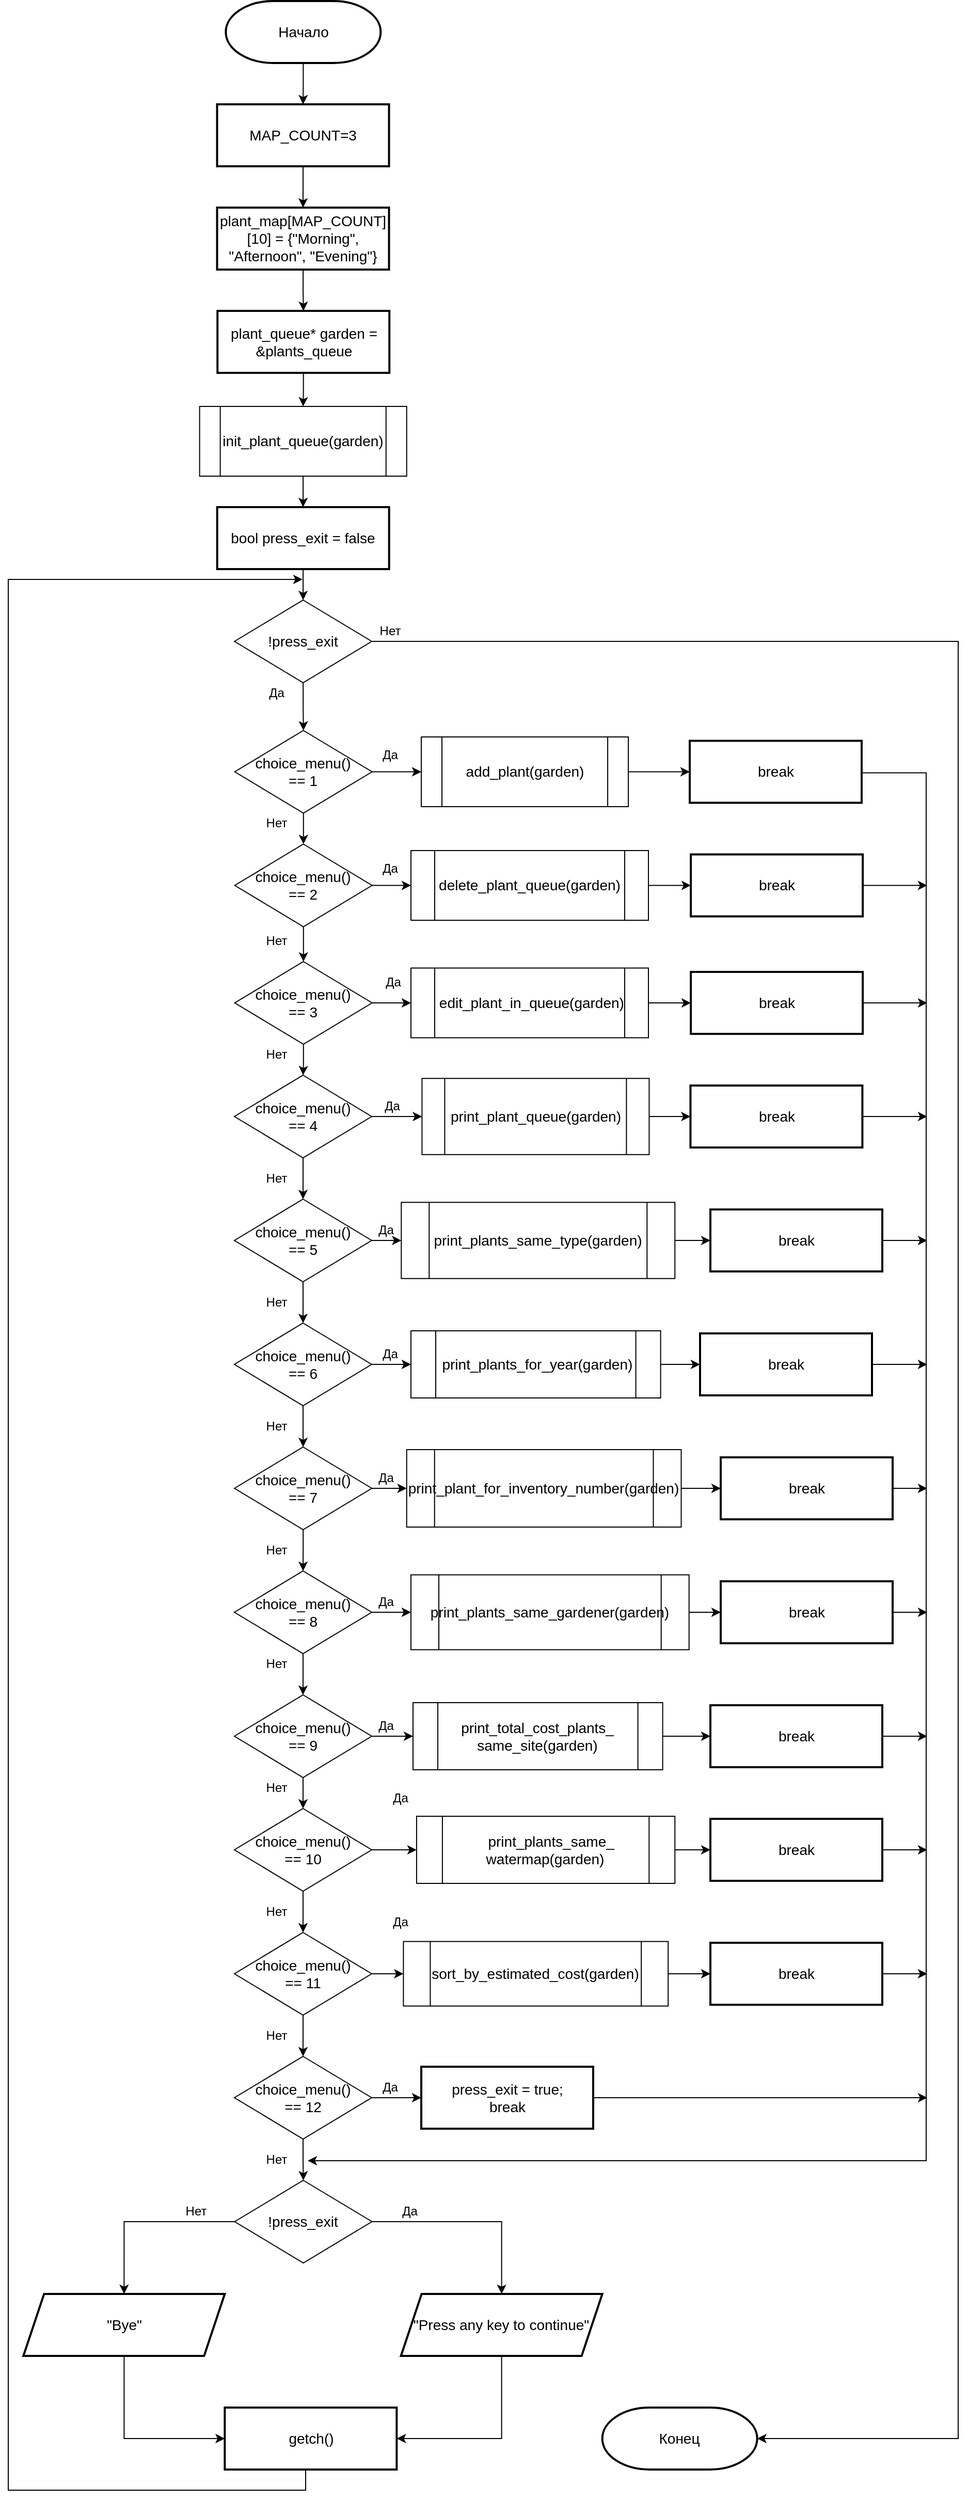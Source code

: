 <mxfile version="15.1.3" type="device" pages="3"><diagram id="C5RBs43oDa-KdzZeNtuy" name="Page-1"><mxGraphModel dx="1913" dy="806" grid="1" gridSize="10" guides="1" tooltips="1" connect="1" arrows="1" fold="1" page="1" pageScale="1" pageWidth="827" pageHeight="1169" math="0" shadow="0"><root><mxCell id="WIyWlLk6GJQsqaUBKTNV-0"/><mxCell id="WIyWlLk6GJQsqaUBKTNV-1" parent="WIyWlLk6GJQsqaUBKTNV-0"/><mxCell id="6AusA1yR7BNxIbZfcf3k-3" value="" style="edgeStyle=orthogonalEdgeStyle;rounded=0;orthogonalLoop=1;jettySize=auto;html=1;" edge="1" parent="WIyWlLk6GJQsqaUBKTNV-1" source="hfvhWSDFtPX4NsBE54---0" target="6AusA1yR7BNxIbZfcf3k-1"><mxGeometry relative="1" as="geometry"/></mxCell><mxCell id="hfvhWSDFtPX4NsBE54---0" value="&lt;font style=&quot;font-size: 14px&quot;&gt;Начало&lt;/font&gt;" style="strokeWidth=2;html=1;shape=mxgraph.flowchart.terminator;whiteSpace=wrap;" parent="WIyWlLk6GJQsqaUBKTNV-1" vertex="1"><mxGeometry x="-549.32" y="30" width="150" height="60" as="geometry"/></mxCell><mxCell id="ZSz_kl4xizwN825CARp2-1" value="" style="edgeStyle=orthogonalEdgeStyle;rounded=0;orthogonalLoop=1;jettySize=auto;html=1;" parent="WIyWlLk6GJQsqaUBKTNV-1" source="hXDG-T_pH44iDQWwBzUL-0" target="J5FiL4X_LNF0ZRqiRa-8-6" edge="1"><mxGeometry relative="1" as="geometry"/></mxCell><mxCell id="hXDG-T_pH44iDQWwBzUL-0" value="&lt;div&gt;&lt;span style=&quot;font-size: 14px&quot;&gt;plant_queue* garden = &amp;amp;plants_queue&lt;/span&gt;&lt;br&gt;&lt;/div&gt;" style="whiteSpace=wrap;html=1;strokeWidth=2;align=center;" parent="WIyWlLk6GJQsqaUBKTNV-1" vertex="1"><mxGeometry x="-557.38" y="330" width="166.5" height="60" as="geometry"/></mxCell><mxCell id="ZSz_kl4xizwN825CARp2-2" value="" style="edgeStyle=orthogonalEdgeStyle;rounded=0;orthogonalLoop=1;jettySize=auto;html=1;" parent="WIyWlLk6GJQsqaUBKTNV-1" source="J5FiL4X_LNF0ZRqiRa-8-6" target="xEhvgjLt8eLlt4KFyQcx-1" edge="1"><mxGeometry relative="1" as="geometry"/></mxCell><mxCell id="J5FiL4X_LNF0ZRqiRa-8-6" value="&lt;font style=&quot;font-size: 14px&quot;&gt;init_plant_queue(garden)&lt;/font&gt;" style="shape=process;whiteSpace=wrap;html=1;backgroundOutline=1;fillColor=#FFFFFF;" parent="WIyWlLk6GJQsqaUBKTNV-1" vertex="1"><mxGeometry x="-574.68" y="422.5" width="200.54" height="67.5" as="geometry"/></mxCell><mxCell id="J5FiL4X_LNF0ZRqiRa-8-22" value="&lt;font style=&quot;font-size: 14px&quot;&gt;Конец&lt;/font&gt;" style="strokeWidth=2;html=1;shape=mxgraph.flowchart.terminator;whiteSpace=wrap;" parent="WIyWlLk6GJQsqaUBKTNV-1" vertex="1"><mxGeometry x="-184.67" y="2360" width="150" height="60" as="geometry"/></mxCell><mxCell id="ZSz_kl4xizwN825CARp2-3" value="" style="edgeStyle=orthogonalEdgeStyle;rounded=0;orthogonalLoop=1;jettySize=auto;html=1;" parent="WIyWlLk6GJQsqaUBKTNV-1" source="xEhvgjLt8eLlt4KFyQcx-1" target="xEhvgjLt8eLlt4KFyQcx-2" edge="1"><mxGeometry relative="1" as="geometry"/></mxCell><mxCell id="xEhvgjLt8eLlt4KFyQcx-1" value="&lt;div&gt;&lt;span style=&quot;font-size: 14px&quot;&gt;bool press_exit = false&lt;/span&gt;&lt;br&gt;&lt;/div&gt;" style="whiteSpace=wrap;html=1;strokeWidth=2;align=center;" parent="WIyWlLk6GJQsqaUBKTNV-1" vertex="1"><mxGeometry x="-557.66" y="520" width="166.5" height="60" as="geometry"/></mxCell><mxCell id="ZSz_kl4xizwN825CARp2-4" value="" style="edgeStyle=orthogonalEdgeStyle;rounded=0;orthogonalLoop=1;jettySize=auto;html=1;" parent="WIyWlLk6GJQsqaUBKTNV-1" source="xEhvgjLt8eLlt4KFyQcx-2" target="xEhvgjLt8eLlt4KFyQcx-3" edge="1"><mxGeometry relative="1" as="geometry"/></mxCell><mxCell id="EFVfZ7fflQJ_pSn0X_3A-27" style="edgeStyle=orthogonalEdgeStyle;rounded=0;orthogonalLoop=1;jettySize=auto;html=1;entryX=1;entryY=0.5;entryDx=0;entryDy=0;entryPerimeter=0;" parent="WIyWlLk6GJQsqaUBKTNV-1" source="xEhvgjLt8eLlt4KFyQcx-2" target="J5FiL4X_LNF0ZRqiRa-8-22" edge="1"><mxGeometry relative="1" as="geometry"><Array as="points"><mxPoint x="160" y="650"/><mxPoint x="160" y="2390"/></Array></mxGeometry></mxCell><mxCell id="xEhvgjLt8eLlt4KFyQcx-2" value="&lt;font style=&quot;font-size: 14px&quot;&gt;!press_exit&lt;/font&gt;" style="rhombus;whiteSpace=wrap;html=1;fillColor=#FFFFFF;" parent="WIyWlLk6GJQsqaUBKTNV-1" vertex="1"><mxGeometry x="-540.92" y="610" width="133.01" height="80" as="geometry"/></mxCell><mxCell id="xEhvgjLt8eLlt4KFyQcx-6" value="" style="edgeStyle=orthogonalEdgeStyle;rounded=0;orthogonalLoop=1;jettySize=auto;html=1;" parent="WIyWlLk6GJQsqaUBKTNV-1" source="xEhvgjLt8eLlt4KFyQcx-3" target="xEhvgjLt8eLlt4KFyQcx-5" edge="1"><mxGeometry relative="1" as="geometry"/></mxCell><mxCell id="ZSz_kl4xizwN825CARp2-5" value="" style="edgeStyle=orthogonalEdgeStyle;rounded=0;orthogonalLoop=1;jettySize=auto;html=1;" parent="WIyWlLk6GJQsqaUBKTNV-1" source="xEhvgjLt8eLlt4KFyQcx-3" target="xEhvgjLt8eLlt4KFyQcx-8" edge="1"><mxGeometry relative="1" as="geometry"/></mxCell><mxCell id="xEhvgjLt8eLlt4KFyQcx-3" value="&lt;font style=&quot;font-size: 14px&quot;&gt;choice_menu() &lt;br&gt;== 1&lt;br&gt;&lt;/font&gt;" style="rhombus;whiteSpace=wrap;html=1;fillColor=#FFFFFF;" parent="WIyWlLk6GJQsqaUBKTNV-1" vertex="1"><mxGeometry x="-540.64" y="736.25" width="133.01" height="80" as="geometry"/></mxCell><mxCell id="EFVfZ7fflQJ_pSn0X_3A-28" style="edgeStyle=orthogonalEdgeStyle;rounded=0;orthogonalLoop=1;jettySize=auto;html=1;" parent="WIyWlLk6GJQsqaUBKTNV-1" edge="1"><mxGeometry relative="1" as="geometry"><mxPoint x="-470" y="2121" as="targetPoint"/><Array as="points"><mxPoint x="129" y="777"/><mxPoint x="129" y="2121"/></Array><mxPoint x="65.5" y="777.3" as="sourcePoint"/></mxGeometry></mxCell><mxCell id="xEhvgjLt8eLlt4KFyQcx-4" value="&lt;div style=&quot;font-size: 14px&quot;&gt;break&lt;/div&gt;" style="whiteSpace=wrap;html=1;strokeWidth=2;align=center;" parent="WIyWlLk6GJQsqaUBKTNV-1" vertex="1"><mxGeometry x="-100" y="746.25" width="166.5" height="60" as="geometry"/></mxCell><mxCell id="xEhvgjLt8eLlt4KFyQcx-7" value="" style="edgeStyle=orthogonalEdgeStyle;rounded=0;orthogonalLoop=1;jettySize=auto;html=1;" parent="WIyWlLk6GJQsqaUBKTNV-1" source="xEhvgjLt8eLlt4KFyQcx-5" target="xEhvgjLt8eLlt4KFyQcx-4" edge="1"><mxGeometry relative="1" as="geometry"/></mxCell><mxCell id="xEhvgjLt8eLlt4KFyQcx-5" value="&lt;font style=&quot;font-size: 14px&quot;&gt;add_plant(garden)&lt;/font&gt;" style="shape=process;whiteSpace=wrap;html=1;backgroundOutline=1;fillColor=#FFFFFF;" parent="WIyWlLk6GJQsqaUBKTNV-1" vertex="1"><mxGeometry x="-360" y="742.5" width="200.54" height="67.5" as="geometry"/></mxCell><mxCell id="xEhvgjLt8eLlt4KFyQcx-50" value="" style="edgeStyle=orthogonalEdgeStyle;rounded=0;orthogonalLoop=1;jettySize=auto;html=1;" parent="WIyWlLk6GJQsqaUBKTNV-1" source="xEhvgjLt8eLlt4KFyQcx-8" target="xEhvgjLt8eLlt4KFyQcx-9" edge="1"><mxGeometry relative="1" as="geometry"/></mxCell><mxCell id="ZSz_kl4xizwN825CARp2-6" value="" style="edgeStyle=orthogonalEdgeStyle;rounded=0;orthogonalLoop=1;jettySize=auto;html=1;" parent="WIyWlLk6GJQsqaUBKTNV-1" source="xEhvgjLt8eLlt4KFyQcx-8" target="xEhvgjLt8eLlt4KFyQcx-15" edge="1"><mxGeometry relative="1" as="geometry"/></mxCell><mxCell id="xEhvgjLt8eLlt4KFyQcx-8" value="&lt;font style=&quot;font-size: 14px&quot;&gt;choice_menu() &lt;br&gt;== 2&lt;br&gt;&lt;/font&gt;" style="rhombus;whiteSpace=wrap;html=1;fillColor=#FFFFFF;" parent="WIyWlLk6GJQsqaUBKTNV-1" vertex="1"><mxGeometry x="-540.64" y="846.25" width="133.01" height="80" as="geometry"/></mxCell><mxCell id="xEhvgjLt8eLlt4KFyQcx-51" value="" style="edgeStyle=orthogonalEdgeStyle;rounded=0;orthogonalLoop=1;jettySize=auto;html=1;" parent="WIyWlLk6GJQsqaUBKTNV-1" source="xEhvgjLt8eLlt4KFyQcx-9" target="xEhvgjLt8eLlt4KFyQcx-49" edge="1"><mxGeometry relative="1" as="geometry"/></mxCell><mxCell id="xEhvgjLt8eLlt4KFyQcx-9" value="&lt;font style=&quot;font-size: 14px&quot;&gt;delete_plant_queue(garden)&lt;/font&gt;" style="shape=process;whiteSpace=wrap;html=1;backgroundOutline=1;fillColor=#FFFFFF;" parent="WIyWlLk6GJQsqaUBKTNV-1" vertex="1"><mxGeometry x="-370" y="852.5" width="230" height="67.5" as="geometry"/></mxCell><mxCell id="ZSz_kl4xizwN825CARp2-8" value="" style="edgeStyle=orthogonalEdgeStyle;rounded=0;orthogonalLoop=1;jettySize=auto;html=1;" parent="WIyWlLk6GJQsqaUBKTNV-1" source="xEhvgjLt8eLlt4KFyQcx-15" target="xEhvgjLt8eLlt4KFyQcx-20" edge="1"><mxGeometry relative="1" as="geometry"/></mxCell><mxCell id="2MWxZdxOteWidpJa6Zz3-4" value="" style="edgeStyle=orthogonalEdgeStyle;rounded=0;orthogonalLoop=1;jettySize=auto;html=1;" parent="WIyWlLk6GJQsqaUBKTNV-1" source="xEhvgjLt8eLlt4KFyQcx-15" target="2MWxZdxOteWidpJa6Zz3-3" edge="1"><mxGeometry relative="1" as="geometry"/></mxCell><mxCell id="xEhvgjLt8eLlt4KFyQcx-15" value="&lt;font style=&quot;font-size: 14px&quot;&gt;choice_menu() &lt;br&gt;== 3&lt;br&gt;&lt;/font&gt;" style="rhombus;whiteSpace=wrap;html=1;fillColor=#FFFFFF;" parent="WIyWlLk6GJQsqaUBKTNV-1" vertex="1"><mxGeometry x="-540.64" y="960" width="133.01" height="80" as="geometry"/></mxCell><mxCell id="2MWxZdxOteWidpJa6Zz3-6" style="edgeStyle=orthogonalEdgeStyle;rounded=0;orthogonalLoop=1;jettySize=auto;html=1;" parent="WIyWlLk6GJQsqaUBKTNV-1" source="xEhvgjLt8eLlt4KFyQcx-16" edge="1"><mxGeometry relative="1" as="geometry"><mxPoint x="130" y="1000" as="targetPoint"/></mxGeometry></mxCell><mxCell id="xEhvgjLt8eLlt4KFyQcx-16" value="&lt;div style=&quot;font-size: 14px&quot;&gt;break&lt;/div&gt;" style="whiteSpace=wrap;html=1;strokeWidth=2;align=center;" parent="WIyWlLk6GJQsqaUBKTNV-1" vertex="1"><mxGeometry x="-98.93" y="970" width="166.5" height="60" as="geometry"/></mxCell><mxCell id="xEhvgjLt8eLlt4KFyQcx-19" value="" style="edgeStyle=orthogonalEdgeStyle;rounded=0;orthogonalLoop=1;jettySize=auto;html=1;" parent="WIyWlLk6GJQsqaUBKTNV-1" source="xEhvgjLt8eLlt4KFyQcx-20" target="xEhvgjLt8eLlt4KFyQcx-23" edge="1"><mxGeometry relative="1" as="geometry"/></mxCell><mxCell id="EFVfZ7fflQJ_pSn0X_3A-3" value="" style="edgeStyle=orthogonalEdgeStyle;rounded=0;orthogonalLoop=1;jettySize=auto;html=1;" parent="WIyWlLk6GJQsqaUBKTNV-1" source="xEhvgjLt8eLlt4KFyQcx-20" target="xEhvgjLt8eLlt4KFyQcx-25" edge="1"><mxGeometry relative="1" as="geometry"/></mxCell><mxCell id="xEhvgjLt8eLlt4KFyQcx-20" value="&lt;font style=&quot;font-size: 14px&quot;&gt;choice_menu() &lt;br&gt;== 4&lt;br&gt;&lt;/font&gt;" style="rhombus;whiteSpace=wrap;html=1;fillColor=#FFFFFF;" parent="WIyWlLk6GJQsqaUBKTNV-1" vertex="1"><mxGeometry x="-541" y="1070" width="133.01" height="80" as="geometry"/></mxCell><mxCell id="EFVfZ7fflQJ_pSn0X_3A-31" style="edgeStyle=orthogonalEdgeStyle;rounded=0;orthogonalLoop=1;jettySize=auto;html=1;" parent="WIyWlLk6GJQsqaUBKTNV-1" source="xEhvgjLt8eLlt4KFyQcx-21" edge="1"><mxGeometry relative="1" as="geometry"><mxPoint x="130" y="1110" as="targetPoint"/></mxGeometry></mxCell><mxCell id="xEhvgjLt8eLlt4KFyQcx-21" value="&lt;div style=&quot;font-size: 14px&quot;&gt;break&lt;/div&gt;" style="whiteSpace=wrap;html=1;strokeWidth=2;align=center;" parent="WIyWlLk6GJQsqaUBKTNV-1" vertex="1"><mxGeometry x="-99.29" y="1080" width="166.5" height="60" as="geometry"/></mxCell><mxCell id="xEhvgjLt8eLlt4KFyQcx-22" value="" style="edgeStyle=orthogonalEdgeStyle;rounded=0;orthogonalLoop=1;jettySize=auto;html=1;" parent="WIyWlLk6GJQsqaUBKTNV-1" source="xEhvgjLt8eLlt4KFyQcx-23" target="xEhvgjLt8eLlt4KFyQcx-21" edge="1"><mxGeometry relative="1" as="geometry"/></mxCell><mxCell id="xEhvgjLt8eLlt4KFyQcx-23" value="&lt;font style=&quot;font-size: 14px&quot;&gt;print_plant_queue(garden)&lt;/font&gt;" style="shape=process;whiteSpace=wrap;html=1;backgroundOutline=1;fillColor=#FFFFFF;" parent="WIyWlLk6GJQsqaUBKTNV-1" vertex="1"><mxGeometry x="-359.29" y="1073.13" width="220" height="73.75" as="geometry"/></mxCell><mxCell id="EFVfZ7fflQJ_pSn0X_3A-4" value="" style="edgeStyle=orthogonalEdgeStyle;rounded=0;orthogonalLoop=1;jettySize=auto;html=1;" parent="WIyWlLk6GJQsqaUBKTNV-1" source="xEhvgjLt8eLlt4KFyQcx-25" target="xEhvgjLt8eLlt4KFyQcx-30" edge="1"><mxGeometry relative="1" as="geometry"/></mxCell><mxCell id="2MWxZdxOteWidpJa6Zz3-8" value="" style="edgeStyle=orthogonalEdgeStyle;rounded=0;orthogonalLoop=1;jettySize=auto;html=1;" parent="WIyWlLk6GJQsqaUBKTNV-1" source="xEhvgjLt8eLlt4KFyQcx-25" target="2MWxZdxOteWidpJa6Zz3-7" edge="1"><mxGeometry relative="1" as="geometry"/></mxCell><mxCell id="xEhvgjLt8eLlt4KFyQcx-25" value="&lt;font style=&quot;font-size: 14px&quot;&gt;choice_menu() &lt;br&gt;== 5&lt;br&gt;&lt;/font&gt;" style="rhombus;whiteSpace=wrap;html=1;fillColor=#FFFFFF;" parent="WIyWlLk6GJQsqaUBKTNV-1" vertex="1"><mxGeometry x="-541" y="1190" width="133.01" height="80" as="geometry"/></mxCell><mxCell id="2MWxZdxOteWidpJa6Zz3-11" style="edgeStyle=orthogonalEdgeStyle;rounded=0;orthogonalLoop=1;jettySize=auto;html=1;" parent="WIyWlLk6GJQsqaUBKTNV-1" source="xEhvgjLt8eLlt4KFyQcx-26" edge="1"><mxGeometry relative="1" as="geometry"><mxPoint x="130" y="1230" as="targetPoint"/></mxGeometry></mxCell><mxCell id="xEhvgjLt8eLlt4KFyQcx-26" value="&lt;div style=&quot;font-size: 14px&quot;&gt;break&lt;/div&gt;" style="whiteSpace=wrap;html=1;strokeWidth=2;align=center;" parent="WIyWlLk6GJQsqaUBKTNV-1" vertex="1"><mxGeometry x="-80.0" y="1200" width="166.5" height="60" as="geometry"/></mxCell><mxCell id="EFVfZ7fflQJ_pSn0X_3A-5" value="" style="edgeStyle=orthogonalEdgeStyle;rounded=0;orthogonalLoop=1;jettySize=auto;html=1;" parent="WIyWlLk6GJQsqaUBKTNV-1" source="xEhvgjLt8eLlt4KFyQcx-30" target="xEhvgjLt8eLlt4KFyQcx-35" edge="1"><mxGeometry relative="1" as="geometry"/></mxCell><mxCell id="2MWxZdxOteWidpJa6Zz3-13" value="" style="edgeStyle=orthogonalEdgeStyle;rounded=0;orthogonalLoop=1;jettySize=auto;html=1;" parent="WIyWlLk6GJQsqaUBKTNV-1" source="xEhvgjLt8eLlt4KFyQcx-30" target="2MWxZdxOteWidpJa6Zz3-12" edge="1"><mxGeometry relative="1" as="geometry"/></mxCell><mxCell id="xEhvgjLt8eLlt4KFyQcx-30" value="&lt;font style=&quot;font-size: 14px&quot;&gt;choice_menu() &lt;br&gt;== 6&lt;br&gt;&lt;/font&gt;" style="rhombus;whiteSpace=wrap;html=1;fillColor=#FFFFFF;" parent="WIyWlLk6GJQsqaUBKTNV-1" vertex="1"><mxGeometry x="-541" y="1310" width="133.01" height="80" as="geometry"/></mxCell><mxCell id="2MWxZdxOteWidpJa6Zz3-15" style="edgeStyle=orthogonalEdgeStyle;rounded=0;orthogonalLoop=1;jettySize=auto;html=1;" parent="WIyWlLk6GJQsqaUBKTNV-1" source="xEhvgjLt8eLlt4KFyQcx-31" edge="1"><mxGeometry relative="1" as="geometry"><mxPoint x="130" y="1350" as="targetPoint"/></mxGeometry></mxCell><mxCell id="xEhvgjLt8eLlt4KFyQcx-31" value="&lt;div style=&quot;font-size: 14px&quot;&gt;break&lt;/div&gt;" style="whiteSpace=wrap;html=1;strokeWidth=2;align=center;" parent="WIyWlLk6GJQsqaUBKTNV-1" vertex="1"><mxGeometry x="-90.0" y="1320" width="166.5" height="60" as="geometry"/></mxCell><mxCell id="EFVfZ7fflQJ_pSn0X_3A-6" value="" style="edgeStyle=orthogonalEdgeStyle;rounded=0;orthogonalLoop=1;jettySize=auto;html=1;" parent="WIyWlLk6GJQsqaUBKTNV-1" source="xEhvgjLt8eLlt4KFyQcx-35" target="xEhvgjLt8eLlt4KFyQcx-40" edge="1"><mxGeometry relative="1" as="geometry"/></mxCell><mxCell id="2MWxZdxOteWidpJa6Zz3-17" value="" style="edgeStyle=orthogonalEdgeStyle;rounded=0;orthogonalLoop=1;jettySize=auto;html=1;" parent="WIyWlLk6GJQsqaUBKTNV-1" source="xEhvgjLt8eLlt4KFyQcx-35" target="2MWxZdxOteWidpJa6Zz3-16" edge="1"><mxGeometry relative="1" as="geometry"/></mxCell><mxCell id="xEhvgjLt8eLlt4KFyQcx-35" value="&lt;font style=&quot;font-size: 14px&quot;&gt;choice_menu() &lt;br&gt;== 7&lt;br&gt;&lt;/font&gt;" style="rhombus;whiteSpace=wrap;html=1;fillColor=#FFFFFF;" parent="WIyWlLk6GJQsqaUBKTNV-1" vertex="1"><mxGeometry x="-540.92" y="1430" width="133.01" height="80" as="geometry"/></mxCell><mxCell id="2MWxZdxOteWidpJa6Zz3-20" style="edgeStyle=orthogonalEdgeStyle;rounded=0;orthogonalLoop=1;jettySize=auto;html=1;" parent="WIyWlLk6GJQsqaUBKTNV-1" source="xEhvgjLt8eLlt4KFyQcx-36" edge="1"><mxGeometry relative="1" as="geometry"><mxPoint x="130" y="1470" as="targetPoint"/></mxGeometry></mxCell><mxCell id="xEhvgjLt8eLlt4KFyQcx-36" value="&lt;div style=&quot;font-size: 14px&quot;&gt;break&lt;/div&gt;" style="whiteSpace=wrap;html=1;strokeWidth=2;align=center;" parent="WIyWlLk6GJQsqaUBKTNV-1" vertex="1"><mxGeometry x="-70.0" y="1440" width="166.5" height="60" as="geometry"/></mxCell><mxCell id="EFVfZ7fflQJ_pSn0X_3A-8" value="" style="edgeStyle=orthogonalEdgeStyle;rounded=0;orthogonalLoop=1;jettySize=auto;html=1;" parent="WIyWlLk6GJQsqaUBKTNV-1" source="xEhvgjLt8eLlt4KFyQcx-40" target="xEhvgjLt8eLlt4KFyQcx-45" edge="1"><mxGeometry relative="1" as="geometry"/></mxCell><mxCell id="2MWxZdxOteWidpJa6Zz3-23" value="" style="edgeStyle=orthogonalEdgeStyle;rounded=0;orthogonalLoop=1;jettySize=auto;html=1;" parent="WIyWlLk6GJQsqaUBKTNV-1" source="xEhvgjLt8eLlt4KFyQcx-40" target="2MWxZdxOteWidpJa6Zz3-22" edge="1"><mxGeometry relative="1" as="geometry"/></mxCell><mxCell id="xEhvgjLt8eLlt4KFyQcx-40" value="&lt;font style=&quot;font-size: 14px&quot;&gt;choice_menu() &lt;br&gt;== 8&lt;br&gt;&lt;/font&gt;" style="rhombus;whiteSpace=wrap;html=1;fillColor=#FFFFFF;" parent="WIyWlLk6GJQsqaUBKTNV-1" vertex="1"><mxGeometry x="-541" y="1550" width="133.01" height="80" as="geometry"/></mxCell><mxCell id="2MWxZdxOteWidpJa6Zz3-25" style="edgeStyle=orthogonalEdgeStyle;rounded=0;orthogonalLoop=1;jettySize=auto;html=1;" parent="WIyWlLk6GJQsqaUBKTNV-1" source="xEhvgjLt8eLlt4KFyQcx-41" edge="1"><mxGeometry relative="1" as="geometry"><mxPoint x="130" y="1590" as="targetPoint"/></mxGeometry></mxCell><mxCell id="xEhvgjLt8eLlt4KFyQcx-41" value="&lt;div style=&quot;font-size: 14px&quot;&gt;break&lt;/div&gt;" style="whiteSpace=wrap;html=1;strokeWidth=2;align=center;" parent="WIyWlLk6GJQsqaUBKTNV-1" vertex="1"><mxGeometry x="-70.0" y="1560" width="166.5" height="60" as="geometry"/></mxCell><mxCell id="EFVfZ7fflQJ_pSn0X_3A-10" value="" style="edgeStyle=orthogonalEdgeStyle;rounded=0;orthogonalLoop=1;jettySize=auto;html=1;" parent="WIyWlLk6GJQsqaUBKTNV-1" source="xEhvgjLt8eLlt4KFyQcx-45" target="xEhvgjLt8eLlt4KFyQcx-56" edge="1"><mxGeometry relative="1" as="geometry"/></mxCell><mxCell id="2MWxZdxOteWidpJa6Zz3-27" value="" style="edgeStyle=orthogonalEdgeStyle;rounded=0;orthogonalLoop=1;jettySize=auto;html=1;" parent="WIyWlLk6GJQsqaUBKTNV-1" source="xEhvgjLt8eLlt4KFyQcx-45" target="2MWxZdxOteWidpJa6Zz3-26" edge="1"><mxGeometry relative="1" as="geometry"/></mxCell><mxCell id="xEhvgjLt8eLlt4KFyQcx-45" value="&lt;font style=&quot;font-size: 14px&quot;&gt;choice_menu() &lt;br&gt;== 9&lt;br&gt;&lt;/font&gt;" style="rhombus;whiteSpace=wrap;html=1;fillColor=#FFFFFF;" parent="WIyWlLk6GJQsqaUBKTNV-1" vertex="1"><mxGeometry x="-541" y="1670" width="133.01" height="80" as="geometry"/></mxCell><mxCell id="2MWxZdxOteWidpJa6Zz3-29" style="edgeStyle=orthogonalEdgeStyle;rounded=0;orthogonalLoop=1;jettySize=auto;html=1;" parent="WIyWlLk6GJQsqaUBKTNV-1" source="xEhvgjLt8eLlt4KFyQcx-46" edge="1"><mxGeometry relative="1" as="geometry"><mxPoint x="130" y="1710" as="targetPoint"/></mxGeometry></mxCell><mxCell id="xEhvgjLt8eLlt4KFyQcx-46" value="&lt;div style=&quot;font-size: 14px&quot;&gt;break&lt;/div&gt;" style="whiteSpace=wrap;html=1;strokeWidth=2;align=center;" parent="WIyWlLk6GJQsqaUBKTNV-1" vertex="1"><mxGeometry x="-80.0" y="1680" width="166.5" height="60" as="geometry"/></mxCell><mxCell id="EFVfZ7fflQJ_pSn0X_3A-29" style="edgeStyle=orthogonalEdgeStyle;rounded=0;orthogonalLoop=1;jettySize=auto;html=1;" parent="WIyWlLk6GJQsqaUBKTNV-1" source="xEhvgjLt8eLlt4KFyQcx-49" edge="1"><mxGeometry relative="1" as="geometry"><mxPoint x="130" y="886.25" as="targetPoint"/></mxGeometry></mxCell><mxCell id="xEhvgjLt8eLlt4KFyQcx-49" value="&lt;div style=&quot;font-size: 14px&quot;&gt;break&lt;/div&gt;" style="whiteSpace=wrap;html=1;strokeWidth=2;align=center;" parent="WIyWlLk6GJQsqaUBKTNV-1" vertex="1"><mxGeometry x="-98.93" y="856.25" width="166.5" height="60" as="geometry"/></mxCell><mxCell id="EFVfZ7fflQJ_pSn0X_3A-16" value="" style="edgeStyle=orthogonalEdgeStyle;rounded=0;orthogonalLoop=1;jettySize=auto;html=1;" parent="WIyWlLk6GJQsqaUBKTNV-1" source="xEhvgjLt8eLlt4KFyQcx-52" target="xEhvgjLt8eLlt4KFyQcx-59" edge="1"><mxGeometry relative="1" as="geometry"/></mxCell><mxCell id="0ID6wj8yXasOUxWOjcFl-0" value="" style="edgeStyle=orthogonalEdgeStyle;rounded=0;orthogonalLoop=1;jettySize=auto;html=1;" parent="WIyWlLk6GJQsqaUBKTNV-1" source="xEhvgjLt8eLlt4KFyQcx-52" target="xEhvgjLt8eLlt4KFyQcx-61" edge="1"><mxGeometry relative="1" as="geometry"/></mxCell><mxCell id="xEhvgjLt8eLlt4KFyQcx-52" value="&lt;font style=&quot;font-size: 14px&quot;&gt;choice_menu() &lt;br&gt;== 12&lt;br&gt;&lt;/font&gt;" style="rhombus;whiteSpace=wrap;html=1;fillColor=#FFFFFF;" parent="WIyWlLk6GJQsqaUBKTNV-1" vertex="1"><mxGeometry x="-541" y="2020" width="133.01" height="80" as="geometry"/></mxCell><mxCell id="2MWxZdxOteWidpJa6Zz3-39" style="edgeStyle=orthogonalEdgeStyle;rounded=0;orthogonalLoop=1;jettySize=auto;html=1;" parent="WIyWlLk6GJQsqaUBKTNV-1" source="xEhvgjLt8eLlt4KFyQcx-53" edge="1"><mxGeometry relative="1" as="geometry"><mxPoint x="130" y="1940" as="targetPoint"/></mxGeometry></mxCell><mxCell id="xEhvgjLt8eLlt4KFyQcx-53" value="&lt;div style=&quot;font-size: 14px&quot;&gt;break&lt;/div&gt;" style="whiteSpace=wrap;html=1;strokeWidth=2;align=center;" parent="WIyWlLk6GJQsqaUBKTNV-1" vertex="1"><mxGeometry x="-80.0" y="1910" width="166.5" height="60" as="geometry"/></mxCell><mxCell id="EFVfZ7fflQJ_pSn0X_3A-15" value="" style="edgeStyle=orthogonalEdgeStyle;rounded=0;orthogonalLoop=1;jettySize=auto;html=1;" parent="WIyWlLk6GJQsqaUBKTNV-1" source="xEhvgjLt8eLlt4KFyQcx-54" target="xEhvgjLt8eLlt4KFyQcx-52" edge="1"><mxGeometry relative="1" as="geometry"/></mxCell><mxCell id="2MWxZdxOteWidpJa6Zz3-36" value="" style="edgeStyle=orthogonalEdgeStyle;rounded=0;orthogonalLoop=1;jettySize=auto;html=1;" parent="WIyWlLk6GJQsqaUBKTNV-1" source="xEhvgjLt8eLlt4KFyQcx-54" target="2MWxZdxOteWidpJa6Zz3-35" edge="1"><mxGeometry relative="1" as="geometry"/></mxCell><mxCell id="xEhvgjLt8eLlt4KFyQcx-54" value="&lt;font style=&quot;font-size: 14px&quot;&gt;choice_menu() &lt;br&gt;== 11&lt;br&gt;&lt;/font&gt;" style="rhombus;whiteSpace=wrap;html=1;fillColor=#FFFFFF;" parent="WIyWlLk6GJQsqaUBKTNV-1" vertex="1"><mxGeometry x="-541" y="1900" width="133.01" height="80" as="geometry"/></mxCell><mxCell id="EFVfZ7fflQJ_pSn0X_3A-13" value="" style="edgeStyle=orthogonalEdgeStyle;rounded=0;orthogonalLoop=1;jettySize=auto;html=1;" parent="WIyWlLk6GJQsqaUBKTNV-1" source="xEhvgjLt8eLlt4KFyQcx-56" target="xEhvgjLt8eLlt4KFyQcx-54" edge="1"><mxGeometry relative="1" as="geometry"/></mxCell><mxCell id="2MWxZdxOteWidpJa6Zz3-32" value="" style="edgeStyle=orthogonalEdgeStyle;rounded=0;orthogonalLoop=1;jettySize=auto;html=1;" parent="WIyWlLk6GJQsqaUBKTNV-1" source="xEhvgjLt8eLlt4KFyQcx-56" target="2MWxZdxOteWidpJa6Zz3-31" edge="1"><mxGeometry relative="1" as="geometry"/></mxCell><mxCell id="xEhvgjLt8eLlt4KFyQcx-56" value="&lt;font style=&quot;font-size: 14px&quot;&gt;choice_menu() &lt;br&gt;== 10&lt;br&gt;&lt;/font&gt;" style="rhombus;whiteSpace=wrap;html=1;fillColor=#FFFFFF;" parent="WIyWlLk6GJQsqaUBKTNV-1" vertex="1"><mxGeometry x="-541" y="1780" width="133.01" height="80" as="geometry"/></mxCell><mxCell id="2MWxZdxOteWidpJa6Zz3-34" style="edgeStyle=orthogonalEdgeStyle;rounded=0;orthogonalLoop=1;jettySize=auto;html=1;" parent="WIyWlLk6GJQsqaUBKTNV-1" source="xEhvgjLt8eLlt4KFyQcx-57" edge="1"><mxGeometry relative="1" as="geometry"><mxPoint x="130" y="1820" as="targetPoint"/></mxGeometry></mxCell><mxCell id="xEhvgjLt8eLlt4KFyQcx-57" value="&lt;div style=&quot;font-size: 14px&quot;&gt;break&lt;/div&gt;" style="whiteSpace=wrap;html=1;strokeWidth=2;align=center;" parent="WIyWlLk6GJQsqaUBKTNV-1" vertex="1"><mxGeometry x="-80.0" y="1790" width="166.5" height="60" as="geometry"/></mxCell><mxCell id="EFVfZ7fflQJ_pSn0X_3A-39" style="edgeStyle=orthogonalEdgeStyle;rounded=0;orthogonalLoop=1;jettySize=auto;html=1;" parent="WIyWlLk6GJQsqaUBKTNV-1" source="xEhvgjLt8eLlt4KFyQcx-59" edge="1"><mxGeometry relative="1" as="geometry"><mxPoint x="130" y="2060" as="targetPoint"/></mxGeometry></mxCell><mxCell id="xEhvgjLt8eLlt4KFyQcx-59" value="&lt;div&gt;&lt;span style=&quot;font-size: 14px&quot;&gt;press_exit = true;&lt;/span&gt;&lt;br&gt;&lt;/div&gt;&lt;div style=&quot;font-size: 14px&quot;&gt;break&lt;/div&gt;" style="whiteSpace=wrap;html=1;strokeWidth=2;align=center;" parent="WIyWlLk6GJQsqaUBKTNV-1" vertex="1"><mxGeometry x="-360.0" y="2030" width="166.5" height="60" as="geometry"/></mxCell><mxCell id="EFVfZ7fflQJ_pSn0X_3A-19" style="edgeStyle=orthogonalEdgeStyle;rounded=0;orthogonalLoop=1;jettySize=auto;html=1;entryX=0.5;entryY=0;entryDx=0;entryDy=0;" parent="WIyWlLk6GJQsqaUBKTNV-1" source="xEhvgjLt8eLlt4KFyQcx-61" target="ZSz_kl4xizwN825CARp2-0" edge="1"><mxGeometry relative="1" as="geometry"/></mxCell><mxCell id="EFVfZ7fflQJ_pSn0X_3A-20" style="edgeStyle=orthogonalEdgeStyle;rounded=0;orthogonalLoop=1;jettySize=auto;html=1;entryX=0.5;entryY=0;entryDx=0;entryDy=0;" parent="WIyWlLk6GJQsqaUBKTNV-1" source="xEhvgjLt8eLlt4KFyQcx-61" target="ZSz_kl4xizwN825CARp2-9" edge="1"><mxGeometry relative="1" as="geometry"/></mxCell><mxCell id="xEhvgjLt8eLlt4KFyQcx-61" value="&lt;font style=&quot;font-size: 14px&quot;&gt;!press_exit&lt;/font&gt;" style="rhombus;whiteSpace=wrap;html=1;fillColor=#FFFFFF;" parent="WIyWlLk6GJQsqaUBKTNV-1" vertex="1"><mxGeometry x="-540.75" y="2140" width="133.01" height="80" as="geometry"/></mxCell><mxCell id="EFVfZ7fflQJ_pSn0X_3A-22" style="edgeStyle=orthogonalEdgeStyle;rounded=0;orthogonalLoop=1;jettySize=auto;html=1;entryX=1;entryY=0.5;entryDx=0;entryDy=0;" parent="WIyWlLk6GJQsqaUBKTNV-1" source="ZSz_kl4xizwN825CARp2-0" target="ZSz_kl4xizwN825CARp2-10" edge="1"><mxGeometry relative="1" as="geometry"><Array as="points"><mxPoint x="-282.33" y="2390"/></Array></mxGeometry></mxCell><mxCell id="ZSz_kl4xizwN825CARp2-0" value="&lt;span style=&quot;font-size: 14px&quot;&gt;&quot;Press any key to continue&quot;&lt;/span&gt;" style="shape=parallelogram;perimeter=parallelogramPerimeter;whiteSpace=wrap;html=1;fixedSize=1;strokeWidth=2;fillColor=#FFFFFF;" parent="WIyWlLk6GJQsqaUBKTNV-1" vertex="1"><mxGeometry x="-379.68" y="2250" width="195.01" height="60" as="geometry"/></mxCell><mxCell id="EFVfZ7fflQJ_pSn0X_3A-21" style="edgeStyle=orthogonalEdgeStyle;rounded=0;orthogonalLoop=1;jettySize=auto;html=1;entryX=0;entryY=0.5;entryDx=0;entryDy=0;" parent="WIyWlLk6GJQsqaUBKTNV-1" source="ZSz_kl4xizwN825CARp2-9" target="ZSz_kl4xizwN825CARp2-10" edge="1"><mxGeometry relative="1" as="geometry"/></mxCell><mxCell id="ZSz_kl4xizwN825CARp2-9" value="&lt;span style=&quot;font-size: 14px&quot;&gt;&quot;Bye&quot;&lt;/span&gt;" style="shape=parallelogram;perimeter=parallelogramPerimeter;whiteSpace=wrap;html=1;fixedSize=1;strokeWidth=2;fillColor=#FFFFFF;" parent="WIyWlLk6GJQsqaUBKTNV-1" vertex="1"><mxGeometry x="-745.33" y="2250" width="195.01" height="60" as="geometry"/></mxCell><mxCell id="EFVfZ7fflQJ_pSn0X_3A-26" style="edgeStyle=orthogonalEdgeStyle;rounded=0;orthogonalLoop=1;jettySize=auto;html=1;" parent="WIyWlLk6GJQsqaUBKTNV-1" edge="1"><mxGeometry relative="1" as="geometry"><mxPoint x="-475" y="590" as="targetPoint"/><Array as="points"><mxPoint x="-472" y="2440"/><mxPoint x="-760" y="2440"/><mxPoint x="-760" y="590"/></Array><mxPoint x="-472" y="2420" as="sourcePoint"/></mxGeometry></mxCell><mxCell id="ZSz_kl4xizwN825CARp2-10" value="&lt;div style=&quot;font-size: 14px&quot;&gt;getch()&lt;/div&gt;" style="whiteSpace=wrap;html=1;strokeWidth=2;align=center;" parent="WIyWlLk6GJQsqaUBKTNV-1" vertex="1"><mxGeometry x="-550.32" y="2360" width="166.5" height="60" as="geometry"/></mxCell><mxCell id="EFVfZ7fflQJ_pSn0X_3A-40" value="Нет" style="text;html=1;strokeColor=none;fillColor=none;align=center;verticalAlign=middle;whiteSpace=wrap;rounded=0;" parent="WIyWlLk6GJQsqaUBKTNV-1" vertex="1"><mxGeometry x="-410" y="630" width="40" height="20" as="geometry"/></mxCell><mxCell id="EFVfZ7fflQJ_pSn0X_3A-41" value="Да" style="text;html=1;strokeColor=none;fillColor=none;align=center;verticalAlign=middle;whiteSpace=wrap;rounded=0;" parent="WIyWlLk6GJQsqaUBKTNV-1" vertex="1"><mxGeometry x="-520" y="690" width="40" height="20" as="geometry"/></mxCell><mxCell id="EFVfZ7fflQJ_pSn0X_3A-46" value="Да" style="text;html=1;strokeColor=none;fillColor=none;align=center;verticalAlign=middle;whiteSpace=wrap;rounded=0;" parent="WIyWlLk6GJQsqaUBKTNV-1" vertex="1"><mxGeometry x="-410" y="750" width="40" height="20" as="geometry"/></mxCell><mxCell id="EFVfZ7fflQJ_pSn0X_3A-47" value="Да" style="text;html=1;strokeColor=none;fillColor=none;align=center;verticalAlign=middle;whiteSpace=wrap;rounded=0;" parent="WIyWlLk6GJQsqaUBKTNV-1" vertex="1"><mxGeometry x="-410" y="860" width="40" height="20" as="geometry"/></mxCell><mxCell id="EFVfZ7fflQJ_pSn0X_3A-48" value="Да" style="text;html=1;strokeColor=none;fillColor=none;align=center;verticalAlign=middle;whiteSpace=wrap;rounded=0;" parent="WIyWlLk6GJQsqaUBKTNV-1" vertex="1"><mxGeometry x="-407.41" y="970" width="40" height="20" as="geometry"/></mxCell><mxCell id="EFVfZ7fflQJ_pSn0X_3A-49" value="Да" style="text;html=1;strokeColor=none;fillColor=none;align=center;verticalAlign=middle;whiteSpace=wrap;rounded=0;" parent="WIyWlLk6GJQsqaUBKTNV-1" vertex="1"><mxGeometry x="-407.99" y="1090" width="40" height="20" as="geometry"/></mxCell><mxCell id="EFVfZ7fflQJ_pSn0X_3A-50" value="Да" style="text;html=1;strokeColor=none;fillColor=none;align=center;verticalAlign=middle;whiteSpace=wrap;rounded=0;" parent="WIyWlLk6GJQsqaUBKTNV-1" vertex="1"><mxGeometry x="-414.14" y="1210" width="40" height="20" as="geometry"/></mxCell><mxCell id="EFVfZ7fflQJ_pSn0X_3A-51" value="Да" style="text;html=1;strokeColor=none;fillColor=none;align=center;verticalAlign=middle;whiteSpace=wrap;rounded=0;" parent="WIyWlLk6GJQsqaUBKTNV-1" vertex="1"><mxGeometry x="-410" y="1330" width="40" height="20" as="geometry"/></mxCell><mxCell id="EFVfZ7fflQJ_pSn0X_3A-52" value="Да" style="text;html=1;strokeColor=none;fillColor=none;align=center;verticalAlign=middle;whiteSpace=wrap;rounded=0;" parent="WIyWlLk6GJQsqaUBKTNV-1" vertex="1"><mxGeometry x="-414.14" y="1450" width="40" height="20" as="geometry"/></mxCell><mxCell id="EFVfZ7fflQJ_pSn0X_3A-53" value="Да" style="text;html=1;strokeColor=none;fillColor=none;align=center;verticalAlign=middle;whiteSpace=wrap;rounded=0;" parent="WIyWlLk6GJQsqaUBKTNV-1" vertex="1"><mxGeometry x="-414.14" y="1570" width="40" height="20" as="geometry"/></mxCell><mxCell id="EFVfZ7fflQJ_pSn0X_3A-54" value="Да" style="text;html=1;strokeColor=none;fillColor=none;align=center;verticalAlign=middle;whiteSpace=wrap;rounded=0;" parent="WIyWlLk6GJQsqaUBKTNV-1" vertex="1"><mxGeometry x="-414.14" y="1690" width="40" height="20" as="geometry"/></mxCell><mxCell id="EFVfZ7fflQJ_pSn0X_3A-55" value="Да" style="text;html=1;strokeColor=none;fillColor=none;align=center;verticalAlign=middle;whiteSpace=wrap;rounded=0;" parent="WIyWlLk6GJQsqaUBKTNV-1" vertex="1"><mxGeometry x="-400" y="1760" width="40" height="20" as="geometry"/></mxCell><mxCell id="EFVfZ7fflQJ_pSn0X_3A-56" value="Да" style="text;html=1;strokeColor=none;fillColor=none;align=center;verticalAlign=middle;whiteSpace=wrap;rounded=0;" parent="WIyWlLk6GJQsqaUBKTNV-1" vertex="1"><mxGeometry x="-400" y="1880" width="40" height="20" as="geometry"/></mxCell><mxCell id="EFVfZ7fflQJ_pSn0X_3A-57" value="Да" style="text;html=1;strokeColor=none;fillColor=none;align=center;verticalAlign=middle;whiteSpace=wrap;rounded=0;" parent="WIyWlLk6GJQsqaUBKTNV-1" vertex="1"><mxGeometry x="-410" y="2040" width="40" height="20" as="geometry"/></mxCell><mxCell id="EFVfZ7fflQJ_pSn0X_3A-58" value="Нет" style="text;html=1;strokeColor=none;fillColor=none;align=center;verticalAlign=middle;whiteSpace=wrap;rounded=0;" parent="WIyWlLk6GJQsqaUBKTNV-1" vertex="1"><mxGeometry x="-520" y="816.25" width="40" height="20" as="geometry"/></mxCell><mxCell id="EFVfZ7fflQJ_pSn0X_3A-59" value="Нет" style="text;html=1;strokeColor=none;fillColor=none;align=center;verticalAlign=middle;whiteSpace=wrap;rounded=0;" parent="WIyWlLk6GJQsqaUBKTNV-1" vertex="1"><mxGeometry x="-520" y="930" width="40" height="20" as="geometry"/></mxCell><mxCell id="EFVfZ7fflQJ_pSn0X_3A-60" value="Нет" style="text;html=1;strokeColor=none;fillColor=none;align=center;verticalAlign=middle;whiteSpace=wrap;rounded=0;" parent="WIyWlLk6GJQsqaUBKTNV-1" vertex="1"><mxGeometry x="-520" y="1040" width="40" height="20" as="geometry"/></mxCell><mxCell id="EFVfZ7fflQJ_pSn0X_3A-61" value="Нет" style="text;html=1;strokeColor=none;fillColor=none;align=center;verticalAlign=middle;whiteSpace=wrap;rounded=0;" parent="WIyWlLk6GJQsqaUBKTNV-1" vertex="1"><mxGeometry x="-520" y="1160" width="40" height="20" as="geometry"/></mxCell><mxCell id="EFVfZ7fflQJ_pSn0X_3A-62" value="Нет" style="text;html=1;strokeColor=none;fillColor=none;align=center;verticalAlign=middle;whiteSpace=wrap;rounded=0;" parent="WIyWlLk6GJQsqaUBKTNV-1" vertex="1"><mxGeometry x="-520" y="1280" width="40" height="20" as="geometry"/></mxCell><mxCell id="EFVfZ7fflQJ_pSn0X_3A-63" value="Нет" style="text;html=1;strokeColor=none;fillColor=none;align=center;verticalAlign=middle;whiteSpace=wrap;rounded=0;" parent="WIyWlLk6GJQsqaUBKTNV-1" vertex="1"><mxGeometry x="-520" y="1400" width="40" height="20" as="geometry"/></mxCell><mxCell id="EFVfZ7fflQJ_pSn0X_3A-64" value="Нет" style="text;html=1;strokeColor=none;fillColor=none;align=center;verticalAlign=middle;whiteSpace=wrap;rounded=0;" parent="WIyWlLk6GJQsqaUBKTNV-1" vertex="1"><mxGeometry x="-520" y="1520" width="40" height="20" as="geometry"/></mxCell><mxCell id="EFVfZ7fflQJ_pSn0X_3A-65" value="Нет" style="text;html=1;strokeColor=none;fillColor=none;align=center;verticalAlign=middle;whiteSpace=wrap;rounded=0;" parent="WIyWlLk6GJQsqaUBKTNV-1" vertex="1"><mxGeometry x="-520" y="1630" width="40" height="20" as="geometry"/></mxCell><mxCell id="EFVfZ7fflQJ_pSn0X_3A-66" value="Нет" style="text;html=1;strokeColor=none;fillColor=none;align=center;verticalAlign=middle;whiteSpace=wrap;rounded=0;" parent="WIyWlLk6GJQsqaUBKTNV-1" vertex="1"><mxGeometry x="-520" y="1750" width="40" height="20" as="geometry"/></mxCell><mxCell id="EFVfZ7fflQJ_pSn0X_3A-67" value="Нет" style="text;html=1;strokeColor=none;fillColor=none;align=center;verticalAlign=middle;whiteSpace=wrap;rounded=0;" parent="WIyWlLk6GJQsqaUBKTNV-1" vertex="1"><mxGeometry x="-520" y="1990" width="40" height="20" as="geometry"/></mxCell><mxCell id="EFVfZ7fflQJ_pSn0X_3A-69" value="Нет" style="text;html=1;strokeColor=none;fillColor=none;align=center;verticalAlign=middle;whiteSpace=wrap;rounded=0;" parent="WIyWlLk6GJQsqaUBKTNV-1" vertex="1"><mxGeometry x="-520" y="1870" width="40" height="20" as="geometry"/></mxCell><mxCell id="EFVfZ7fflQJ_pSn0X_3A-71" value="Нет" style="text;html=1;strokeColor=none;fillColor=none;align=center;verticalAlign=middle;whiteSpace=wrap;rounded=0;" parent="WIyWlLk6GJQsqaUBKTNV-1" vertex="1"><mxGeometry x="-520" y="2110" width="40" height="20" as="geometry"/></mxCell><mxCell id="EFVfZ7fflQJ_pSn0X_3A-72" value="Нет" style="text;html=1;strokeColor=none;fillColor=none;align=center;verticalAlign=middle;whiteSpace=wrap;rounded=0;" parent="WIyWlLk6GJQsqaUBKTNV-1" vertex="1"><mxGeometry x="-597.71" y="2160" width="40" height="20" as="geometry"/></mxCell><mxCell id="EFVfZ7fflQJ_pSn0X_3A-73" value="Да" style="text;html=1;strokeColor=none;fillColor=none;align=center;verticalAlign=middle;whiteSpace=wrap;rounded=0;" parent="WIyWlLk6GJQsqaUBKTNV-1" vertex="1"><mxGeometry x="-391.21" y="2160" width="40" height="20" as="geometry"/></mxCell><mxCell id="2MWxZdxOteWidpJa6Zz3-5" value="" style="edgeStyle=orthogonalEdgeStyle;rounded=0;orthogonalLoop=1;jettySize=auto;html=1;" parent="WIyWlLk6GJQsqaUBKTNV-1" source="2MWxZdxOteWidpJa6Zz3-3" target="xEhvgjLt8eLlt4KFyQcx-16" edge="1"><mxGeometry relative="1" as="geometry"/></mxCell><mxCell id="2MWxZdxOteWidpJa6Zz3-3" value="&lt;div&gt;&lt;span style=&quot;font-size: 14px; background-color: initial;&quot;&gt;&amp;nbsp;edit_plant_in_queue(garden)&lt;/span&gt;&lt;br&gt;&lt;/div&gt;" style="shape=process;whiteSpace=wrap;html=1;backgroundOutline=1;fillColor=#FFFFFF;" parent="WIyWlLk6GJQsqaUBKTNV-1" vertex="1"><mxGeometry x="-370" y="966.25" width="230" height="67.5" as="geometry"/></mxCell><mxCell id="2MWxZdxOteWidpJa6Zz3-9" value="" style="edgeStyle=orthogonalEdgeStyle;rounded=0;orthogonalLoop=1;jettySize=auto;html=1;" parent="WIyWlLk6GJQsqaUBKTNV-1" source="2MWxZdxOteWidpJa6Zz3-7" target="xEhvgjLt8eLlt4KFyQcx-26" edge="1"><mxGeometry relative="1" as="geometry"/></mxCell><mxCell id="2MWxZdxOteWidpJa6Zz3-7" value="&lt;font style=&quot;font-size: 14px&quot;&gt;print_plants_same_type(garden)&lt;/font&gt;" style="shape=process;whiteSpace=wrap;html=1;backgroundOutline=1;fillColor=#FFFFFF;" parent="WIyWlLk6GJQsqaUBKTNV-1" vertex="1"><mxGeometry x="-379.35" y="1193.13" width="265" height="73.75" as="geometry"/></mxCell><mxCell id="2MWxZdxOteWidpJa6Zz3-14" value="" style="edgeStyle=orthogonalEdgeStyle;rounded=0;orthogonalLoop=1;jettySize=auto;html=1;" parent="WIyWlLk6GJQsqaUBKTNV-1" source="2MWxZdxOteWidpJa6Zz3-12" target="xEhvgjLt8eLlt4KFyQcx-31" edge="1"><mxGeometry relative="1" as="geometry"/></mxCell><mxCell id="2MWxZdxOteWidpJa6Zz3-12" value="&lt;div&gt;&lt;span style=&quot;font-size: 14px;&quot;&gt;&amp;nbsp;print_plants_for_year(garden)&lt;/span&gt;&lt;/div&gt;" style="shape=process;whiteSpace=wrap;html=1;backgroundOutline=1;fillColor=#FFFFFF;" parent="WIyWlLk6GJQsqaUBKTNV-1" vertex="1"><mxGeometry x="-370" y="1317.5" width="241.79" height="65" as="geometry"/></mxCell><mxCell id="2MWxZdxOteWidpJa6Zz3-18" value="" style="edgeStyle=orthogonalEdgeStyle;rounded=0;orthogonalLoop=1;jettySize=auto;html=1;" parent="WIyWlLk6GJQsqaUBKTNV-1" source="2MWxZdxOteWidpJa6Zz3-16" target="xEhvgjLt8eLlt4KFyQcx-36" edge="1"><mxGeometry relative="1" as="geometry"/></mxCell><mxCell id="2MWxZdxOteWidpJa6Zz3-16" value="&lt;span style=&quot;font-size: 14px;&quot;&gt;print_plant_for_inventory_number(garden)&lt;/span&gt;" style="shape=process;whiteSpace=wrap;html=1;backgroundOutline=1;fillColor=#FFFFFF;" parent="WIyWlLk6GJQsqaUBKTNV-1" vertex="1"><mxGeometry x="-374.14" y="1432.5" width="265.89" height="75" as="geometry"/></mxCell><mxCell id="2MWxZdxOteWidpJa6Zz3-24" value="" style="edgeStyle=orthogonalEdgeStyle;rounded=0;orthogonalLoop=1;jettySize=auto;html=1;" parent="WIyWlLk6GJQsqaUBKTNV-1" source="2MWxZdxOteWidpJa6Zz3-22" target="xEhvgjLt8eLlt4KFyQcx-41" edge="1"><mxGeometry relative="1" as="geometry"/></mxCell><mxCell id="2MWxZdxOteWidpJa6Zz3-22" value="&lt;span style=&quot;font-size: 14px;&quot;&gt;print_plants_same_gardener(garden)&lt;/span&gt;" style="shape=process;whiteSpace=wrap;html=1;backgroundOutline=1;fillColor=#FFFFFF;" parent="WIyWlLk6GJQsqaUBKTNV-1" vertex="1"><mxGeometry x="-370" y="1553.75" width="269.35" height="72.5" as="geometry"/></mxCell><mxCell id="2MWxZdxOteWidpJa6Zz3-28" value="" style="edgeStyle=orthogonalEdgeStyle;rounded=0;orthogonalLoop=1;jettySize=auto;html=1;" parent="WIyWlLk6GJQsqaUBKTNV-1" source="2MWxZdxOteWidpJa6Zz3-26" target="xEhvgjLt8eLlt4KFyQcx-46" edge="1"><mxGeometry relative="1" as="geometry"/></mxCell><mxCell id="2MWxZdxOteWidpJa6Zz3-26" value="&lt;span style=&quot;font-size: 14px;&quot;&gt;print_total_cost_plants_&lt;br&gt;same_site(garden)&lt;/span&gt;" style="shape=process;whiteSpace=wrap;html=1;backgroundOutline=1;fillColor=#FFFFFF;" parent="WIyWlLk6GJQsqaUBKTNV-1" vertex="1"><mxGeometry x="-367.99" y="1677.5" width="241.79" height="65" as="geometry"/></mxCell><mxCell id="2MWxZdxOteWidpJa6Zz3-33" value="" style="edgeStyle=orthogonalEdgeStyle;rounded=0;orthogonalLoop=1;jettySize=auto;html=1;" parent="WIyWlLk6GJQsqaUBKTNV-1" source="2MWxZdxOteWidpJa6Zz3-31" target="xEhvgjLt8eLlt4KFyQcx-57" edge="1"><mxGeometry relative="1" as="geometry"/></mxCell><mxCell id="2MWxZdxOteWidpJa6Zz3-31" value="&lt;div&gt;&lt;span style=&quot;font-size: 14px;&quot;&gt;&amp;nbsp; &amp;nbsp;print_plants_same_&lt;/span&gt;&lt;/div&gt;&lt;div&gt;&lt;span style=&quot;font-size: 14px;&quot;&gt;watermap(garden)&lt;/span&gt;&lt;/div&gt;" style="shape=process;whiteSpace=wrap;html=1;backgroundOutline=1;fillColor=#FFFFFF;" parent="WIyWlLk6GJQsqaUBKTNV-1" vertex="1"><mxGeometry x="-364.53" y="1787.5" width="250.18" height="65" as="geometry"/></mxCell><mxCell id="2MWxZdxOteWidpJa6Zz3-37" value="" style="edgeStyle=orthogonalEdgeStyle;rounded=0;orthogonalLoop=1;jettySize=auto;html=1;" parent="WIyWlLk6GJQsqaUBKTNV-1" source="2MWxZdxOteWidpJa6Zz3-35" target="xEhvgjLt8eLlt4KFyQcx-53" edge="1"><mxGeometry relative="1" as="geometry"/></mxCell><mxCell id="2MWxZdxOteWidpJa6Zz3-35" value="&lt;span style=&quot;font-size: 14px;&quot;&gt;sort_by_estimated_cost(garden)&lt;/span&gt;" style="shape=process;whiteSpace=wrap;html=1;backgroundOutline=1;fillColor=#FFFFFF;" parent="WIyWlLk6GJQsqaUBKTNV-1" vertex="1"><mxGeometry x="-377.29" y="1908.75" width="256.38" height="62.5" as="geometry"/></mxCell><mxCell id="6AusA1yR7BNxIbZfcf3k-4" value="" style="edgeStyle=orthogonalEdgeStyle;rounded=0;orthogonalLoop=1;jettySize=auto;html=1;" edge="1" parent="WIyWlLk6GJQsqaUBKTNV-1" source="6AusA1yR7BNxIbZfcf3k-1" target="6AusA1yR7BNxIbZfcf3k-2"><mxGeometry relative="1" as="geometry"/></mxCell><mxCell id="6AusA1yR7BNxIbZfcf3k-1" value="&lt;div&gt;&lt;span style=&quot;font-size: 14px&quot;&gt;MAP_COUNT=&lt;/span&gt;&lt;span style=&quot;font-size: 14px&quot;&gt;3&lt;/span&gt;&lt;/div&gt;" style="whiteSpace=wrap;html=1;strokeWidth=2;align=center;" vertex="1" parent="WIyWlLk6GJQsqaUBKTNV-1"><mxGeometry x="-557.74" y="130" width="166.5" height="60" as="geometry"/></mxCell><mxCell id="6AusA1yR7BNxIbZfcf3k-5" value="" style="edgeStyle=orthogonalEdgeStyle;rounded=0;orthogonalLoop=1;jettySize=auto;html=1;" edge="1" parent="WIyWlLk6GJQsqaUBKTNV-1" source="6AusA1yR7BNxIbZfcf3k-2" target="hXDG-T_pH44iDQWwBzUL-0"><mxGeometry relative="1" as="geometry"/></mxCell><mxCell id="6AusA1yR7BNxIbZfcf3k-2" value="&lt;div&gt;&lt;span style=&quot;font-size: 14px&quot;&gt;plant_map[MAP_COUNT][10] = {&quot;Morning&quot;, &quot;Afternoon&quot;, &quot;Evening&quot;}&lt;/span&gt;&lt;br&gt;&lt;/div&gt;" style="whiteSpace=wrap;html=1;strokeWidth=2;align=center;" vertex="1" parent="WIyWlLk6GJQsqaUBKTNV-1"><mxGeometry x="-557.74" y="230" width="166.5" height="60" as="geometry"/></mxCell></root></mxGraphModel></diagram><diagram id="ZCsZiW4XKM7n3a10QfGG" name="Страница 2"><mxGraphModel dx="1913" dy="806" grid="1" gridSize="10" guides="1" tooltips="1" connect="1" arrows="1" fold="1" page="1" pageScale="1" pageWidth="827" pageHeight="1169" math="0" shadow="0"><root><mxCell id="0"/><mxCell id="1" parent="0"/><mxCell id="XyaOi0KiRT0EcqGlPVg8-1" value="" style="edgeStyle=orthogonalEdgeStyle;rounded=0;orthogonalLoop=1;jettySize=auto;html=1;" parent="1" source="XyaOi0KiRT0EcqGlPVg8-2" target="XyaOi0KiRT0EcqGlPVg8-4" edge="1"><mxGeometry relative="1" as="geometry"/></mxCell><mxCell id="XyaOi0KiRT0EcqGlPVg8-2" value="&lt;font style=&quot;font-size: 14px&quot;&gt;void LoadGardenFromFile(plant_queue* queue)&lt;/font&gt;" style="strokeWidth=2;html=1;shape=mxgraph.flowchart.terminator;whiteSpace=wrap;" parent="1" vertex="1"><mxGeometry x="-570.15" y="10" width="243.39" height="60" as="geometry"/></mxCell><mxCell id="XyaOi0KiRT0EcqGlPVg8-3" value="" style="edgeStyle=orthogonalEdgeStyle;rounded=0;orthogonalLoop=1;jettySize=auto;html=1;" parent="1" source="XyaOi0KiRT0EcqGlPVg8-4" target="XyaOi0KiRT0EcqGlPVg8-7" edge="1"><mxGeometry relative="1" as="geometry"/></mxCell><mxCell id="XyaOi0KiRT0EcqGlPVg8-4" value="&lt;span style=&quot;font-size: 14px;&quot;&gt;FILE *data_file = fopen(&quot;garden.txt&quot;, &quot;r&quot;)&lt;/span&gt;" style="whiteSpace=wrap;html=1;strokeWidth=2;align=center;" parent="1" vertex="1"><mxGeometry x="-548.46" y="120" width="200" height="60" as="geometry"/></mxCell><mxCell id="XyaOi0KiRT0EcqGlPVg8-5" style="edgeStyle=orthogonalEdgeStyle;rounded=0;orthogonalLoop=1;jettySize=auto;html=1;entryX=0.537;entryY=0.014;entryDx=0;entryDy=0;entryPerimeter=0;" parent="1" source="XyaOi0KiRT0EcqGlPVg8-7" target="XyaOi0KiRT0EcqGlPVg8-9" edge="1"><mxGeometry relative="1" as="geometry"/></mxCell><mxCell id="GmQ9CUdTtuksWO15xnzK-7" style="edgeStyle=orthogonalEdgeStyle;rounded=0;orthogonalLoop=1;jettySize=auto;html=1;entryX=0.5;entryY=0;entryDx=0;entryDy=0;fontSize=13;" parent="1" source="XyaOi0KiRT0EcqGlPVg8-7" target="XyaOi0KiRT0EcqGlPVg8-14" edge="1"><mxGeometry relative="1" as="geometry"/></mxCell><mxCell id="XyaOi0KiRT0EcqGlPVg8-7" value="&lt;font style=&quot;font-size: 14px&quot;&gt;data_file == NULL&lt;/font&gt;" style="rhombus;whiteSpace=wrap;html=1;" parent="1" vertex="1"><mxGeometry x="-538.18" y="210" width="179.44" height="120" as="geometry"/></mxCell><mxCell id="XyaOi0KiRT0EcqGlPVg8-8" style="edgeStyle=orthogonalEdgeStyle;rounded=0;orthogonalLoop=1;jettySize=auto;html=1;entryX=0.5;entryY=0;entryDx=0;entryDy=0;entryPerimeter=0;" parent="1" source="XyaOi0KiRT0EcqGlPVg8-9" target="XyaOi0KiRT0EcqGlPVg8-17" edge="1"><mxGeometry relative="1" as="geometry"/></mxCell><mxCell id="XyaOi0KiRT0EcqGlPVg8-9" value="&lt;font style=&quot;font-size: 14px&quot;&gt;Error! Can`t open file garden.txt&lt;/font&gt;" style="shape=parallelogram;perimeter=parallelogramPerimeter;whiteSpace=wrap;html=1;fixedSize=1;" parent="1" vertex="1"><mxGeometry x="-348.46" y="320" width="190" height="70" as="geometry"/></mxCell><mxCell id="0VmupSPeRkazdB6ocKOt-6" value="" style="edgeStyle=orthogonalEdgeStyle;rounded=0;orthogonalLoop=1;jettySize=auto;html=1;" edge="1" parent="1" source="XyaOi0KiRT0EcqGlPVg8-14" target="0VmupSPeRkazdB6ocKOt-3"><mxGeometry relative="1" as="geometry"/></mxCell><mxCell id="0VmupSPeRkazdB6ocKOt-12" style="edgeStyle=orthogonalEdgeStyle;rounded=0;orthogonalLoop=1;jettySize=auto;html=1;entryX=0.5;entryY=0;entryDx=0;entryDy=0;" edge="1" parent="1" source="XyaOi0KiRT0EcqGlPVg8-14" target="0VmupSPeRkazdB6ocKOt-10"><mxGeometry relative="1" as="geometry"/></mxCell><mxCell id="XyaOi0KiRT0EcqGlPVg8-14" value="&lt;font style=&quot;font-size: 14px&quot;&gt;data_file != EOF&lt;/font&gt;" style="rhombus;whiteSpace=wrap;html=1;" parent="1" vertex="1"><mxGeometry x="-733.18" y="295" width="179.44" height="120" as="geometry"/></mxCell><mxCell id="0VmupSPeRkazdB6ocKOt-8" value="" style="edgeStyle=orthogonalEdgeStyle;rounded=0;orthogonalLoop=1;jettySize=auto;html=1;" edge="1" parent="1" source="XyaOi0KiRT0EcqGlPVg8-16" target="0VmupSPeRkazdB6ocKOt-5"><mxGeometry relative="1" as="geometry"/></mxCell><mxCell id="XyaOi0KiRT0EcqGlPVg8-16" value="&lt;span style=&quot;font-size: 14px;&quot;&gt;plant* new_plant = create_plant()&lt;/span&gt;" style="whiteSpace=wrap;html=1;strokeWidth=2;align=center;" parent="1" vertex="1"><mxGeometry x="-743.46" y="560" width="200" height="60" as="geometry"/></mxCell><mxCell id="XyaOi0KiRT0EcqGlPVg8-17" value="&lt;font style=&quot;font-size: 14px&quot;&gt;Кінець функції&lt;/font&gt;" style="strokeWidth=2;html=1;shape=mxgraph.flowchart.terminator;whiteSpace=wrap;" parent="1" vertex="1"><mxGeometry x="-327.76" y="560" width="150" height="60" as="geometry"/></mxCell><mxCell id="XyaOi0KiRT0EcqGlPVg8-18" value="Нет" style="text;html=1;strokeColor=none;fillColor=none;align=center;verticalAlign=middle;whiteSpace=wrap;rounded=0;" parent="1" vertex="1"><mxGeometry x="-593.74" y="220" width="40" height="20" as="geometry"/></mxCell><mxCell id="XyaOi0KiRT0EcqGlPVg8-19" value="Нет" style="text;html=1;strokeColor=none;fillColor=none;align=center;verticalAlign=middle;whiteSpace=wrap;rounded=0;" parent="1" vertex="1"><mxGeometry x="-553.74" y="330" width="40" height="20" as="geometry"/></mxCell><mxCell id="XyaOi0KiRT0EcqGlPVg8-20" value="Да" style="text;html=1;strokeColor=none;fillColor=none;align=center;verticalAlign=middle;whiteSpace=wrap;rounded=0;" parent="1" vertex="1"><mxGeometry x="-348.46" y="250" width="40" height="20" as="geometry"/></mxCell><mxCell id="XyaOi0KiRT0EcqGlPVg8-21" value="Да" style="text;html=1;strokeColor=none;fillColor=none;align=center;verticalAlign=middle;whiteSpace=wrap;rounded=0;" parent="1" vertex="1"><mxGeometry x="-680" y="415" width="40" height="20" as="geometry"/></mxCell><mxCell id="0VmupSPeRkazdB6ocKOt-11" style="edgeStyle=orthogonalEdgeStyle;rounded=0;orthogonalLoop=1;jettySize=auto;html=1;" edge="1" parent="1" source="GmQ9CUdTtuksWO15xnzK-1"><mxGeometry relative="1" as="geometry"><mxPoint x="-643.46" y="280" as="targetPoint"/><Array as="points"><mxPoint x="-790" y="791"/><mxPoint x="-790" y="280"/></Array></mxGeometry></mxCell><mxCell id="GmQ9CUdTtuksWO15xnzK-1" value="&lt;span style=&quot;font-size: 14px;&quot;&gt;add_plant_queue(queue,&lt;br&gt;new_plant)&lt;/span&gt;" style="shape=process;whiteSpace=wrap;html=1;backgroundOutline=1;fillColor=#FFFFFF;" parent="1" vertex="1"><mxGeometry x="-771.65" y="760" width="256.38" height="62.5" as="geometry"/></mxCell><mxCell id="0VmupSPeRkazdB6ocKOt-7" value="" style="edgeStyle=orthogonalEdgeStyle;rounded=0;orthogonalLoop=1;jettySize=auto;html=1;" edge="1" parent="1" source="0VmupSPeRkazdB6ocKOt-3" target="XyaOi0KiRT0EcqGlPVg8-16"><mxGeometry relative="1" as="geometry"/></mxCell><mxCell id="0VmupSPeRkazdB6ocKOt-3" value="&lt;span style=&quot;font-size: 14px&quot;&gt;Зчитуемо дані з файлу згідно структури&amp;nbsp;&lt;/span&gt;" style="shape=parallelogram;perimeter=parallelogramPerimeter;whiteSpace=wrap;html=1;fixedSize=1;" vertex="1" parent="1"><mxGeometry x="-738.46" y="450" width="190" height="70" as="geometry"/></mxCell><mxCell id="0VmupSPeRkazdB6ocKOt-9" value="" style="edgeStyle=orthogonalEdgeStyle;rounded=0;orthogonalLoop=1;jettySize=auto;html=1;" edge="1" parent="1" source="0VmupSPeRkazdB6ocKOt-5" target="GmQ9CUdTtuksWO15xnzK-1"><mxGeometry relative="1" as="geometry"/></mxCell><mxCell id="0VmupSPeRkazdB6ocKOt-5" value="&lt;span style=&quot;font-size: 14px&quot;&gt;Заповнюємо new_plant даними зчитаними з файлу&lt;br&gt;&lt;/span&gt;" style="whiteSpace=wrap;html=1;strokeWidth=2;align=center;" vertex="1" parent="1"><mxGeometry x="-743.46" y="660" width="200" height="60" as="geometry"/></mxCell><mxCell id="0VmupSPeRkazdB6ocKOt-13" style="edgeStyle=orthogonalEdgeStyle;rounded=0;orthogonalLoop=1;jettySize=auto;html=1;" edge="1" parent="1" source="0VmupSPeRkazdB6ocKOt-10"><mxGeometry relative="1" as="geometry"><mxPoint x="-330" y="590" as="targetPoint"/><Array as="points"><mxPoint x="-414" y="590"/></Array></mxGeometry></mxCell><mxCell id="0VmupSPeRkazdB6ocKOt-10" value="&lt;span style=&quot;font-size: 14px&quot;&gt;fclose(data_file)&lt;/span&gt;" style="whiteSpace=wrap;html=1;strokeWidth=2;align=center;" vertex="1" parent="1"><mxGeometry x="-513.74" y="450" width="200" height="60" as="geometry"/></mxCell></root></mxGraphModel></diagram><diagram id="81hMJtS8CzP2r7eiP-1n" name="Страница 3"><mxGraphModel dx="1913" dy="806" grid="1" gridSize="10" guides="1" tooltips="1" connect="1" arrows="1" fold="1" page="1" pageScale="1" pageWidth="827" pageHeight="1169" math="0" shadow="0"><root><mxCell id="0"/><mxCell id="1" parent="0"/><mxCell id="OzVRox_5DbLDZyZsOvAk-1" value="" style="edgeStyle=orthogonalEdgeStyle;rounded=0;orthogonalLoop=1;jettySize=auto;html=1;" parent="1" source="OzVRox_5DbLDZyZsOvAk-2" target="OzVRox_5DbLDZyZsOvAk-4" edge="1"><mxGeometry relative="1" as="geometry"/></mxCell><mxCell id="OzVRox_5DbLDZyZsOvAk-2" value="&lt;font style=&quot;font-size: 14px&quot;&gt;void SaveGardenToFile(plant_queue* queue)&lt;/font&gt;" style="strokeWidth=2;html=1;shape=mxgraph.flowchart.terminator;whiteSpace=wrap;" parent="1" vertex="1"><mxGeometry x="-570.15" y="10" width="243.39" height="60" as="geometry"/></mxCell><mxCell id="OzVRox_5DbLDZyZsOvAk-3" value="" style="edgeStyle=orthogonalEdgeStyle;rounded=0;orthogonalLoop=1;jettySize=auto;html=1;" parent="1" source="OzVRox_5DbLDZyZsOvAk-4" target="OzVRox_5DbLDZyZsOvAk-7" edge="1"><mxGeometry relative="1" as="geometry"/></mxCell><mxCell id="OzVRox_5DbLDZyZsOvAk-4" value="&lt;span style=&quot;font-size: 14px&quot;&gt;FILE *data_file = fopen(&quot;garden.txt&quot;, &quot;w&quot;)&lt;/span&gt;" style="whiteSpace=wrap;html=1;strokeWidth=2;align=center;" parent="1" vertex="1"><mxGeometry x="-548.46" y="120" width="200" height="60" as="geometry"/></mxCell><mxCell id="OzVRox_5DbLDZyZsOvAk-23" style="edgeStyle=orthogonalEdgeStyle;rounded=0;orthogonalLoop=1;jettySize=auto;html=1;entryX=0.5;entryY=0;entryDx=0;entryDy=0;fontSize=13;" parent="1" source="OzVRox_5DbLDZyZsOvAk-7" target="OzVRox_5DbLDZyZsOvAk-14" edge="1"><mxGeometry relative="1" as="geometry"/></mxCell><mxCell id="hdWIz-haWJS0vmZgzndr-15" style="edgeStyle=orthogonalEdgeStyle;rounded=0;orthogonalLoop=1;jettySize=auto;html=1;entryX=0.5;entryY=0;entryDx=0;entryDy=0;fontSize=13;" parent="1" source="OzVRox_5DbLDZyZsOvAk-7" target="hdWIz-haWJS0vmZgzndr-13" edge="1"><mxGeometry relative="1" as="geometry"><Array as="points"><mxPoint x="-625" y="270"/></Array></mxGeometry></mxCell><mxCell id="OzVRox_5DbLDZyZsOvAk-7" value="&lt;font style=&quot;font-size: 14px&quot;&gt;data_file != NULL&lt;/font&gt;" style="rhombus;whiteSpace=wrap;html=1;" parent="1" vertex="1"><mxGeometry x="-538.18" y="210" width="179.44" height="120" as="geometry"/></mxCell><mxCell id="hdWIz-haWJS0vmZgzndr-6" value="" style="edgeStyle=orthogonalEdgeStyle;rounded=0;orthogonalLoop=1;jettySize=auto;html=1;fontSize=13;" parent="1" source="OzVRox_5DbLDZyZsOvAk-14" target="OzVRox_5DbLDZyZsOvAk-22" edge="1"><mxGeometry relative="1" as="geometry"/></mxCell><mxCell id="OzVRox_5DbLDZyZsOvAk-14" value="&lt;span style=&quot;font-size: 14px;&quot;&gt;plant* cur_plant = queue-&amp;gt;first;&lt;/span&gt;" style="whiteSpace=wrap;html=1;strokeWidth=2;align=center;" parent="1" vertex="1"><mxGeometry x="-330.0" y="300" width="200" height="60" as="geometry"/></mxCell><mxCell id="OzVRox_5DbLDZyZsOvAk-15" value="&lt;font style=&quot;font-size: 14px&quot;&gt;Кінець функції&lt;/font&gt;" style="strokeWidth=2;html=1;shape=mxgraph.flowchart.terminator;whiteSpace=wrap;" parent="1" vertex="1"><mxGeometry x="-593.74" y="640" width="150" height="60" as="geometry"/></mxCell><mxCell id="OzVRox_5DbLDZyZsOvAk-16" value="Нет" style="text;html=1;strokeColor=none;fillColor=none;align=center;verticalAlign=middle;whiteSpace=wrap;rounded=0;" parent="1" vertex="1"><mxGeometry x="-588.46" y="250" width="40" height="20" as="geometry"/></mxCell><mxCell id="OzVRox_5DbLDZyZsOvAk-17" value="Нет" style="text;html=1;strokeColor=none;fillColor=none;align=center;verticalAlign=middle;whiteSpace=wrap;rounded=0;" parent="1" vertex="1"><mxGeometry x="-339.86" y="420" width="40" height="20" as="geometry"/></mxCell><mxCell id="OzVRox_5DbLDZyZsOvAk-18" value="Да" style="text;html=1;strokeColor=none;fillColor=none;align=center;verticalAlign=middle;whiteSpace=wrap;rounded=0;" parent="1" vertex="1"><mxGeometry x="-270.0" y="497.5" width="40" height="20" as="geometry"/></mxCell><mxCell id="hdWIz-haWJS0vmZgzndr-18" style="edgeStyle=orthogonalEdgeStyle;rounded=0;orthogonalLoop=1;jettySize=auto;html=1;entryX=0.5;entryY=0;entryDx=0;entryDy=0;fontSize=13;" parent="1" source="OzVRox_5DbLDZyZsOvAk-22" target="zNq2rCxPzXORiS84uKr8-1" edge="1"><mxGeometry relative="1" as="geometry"/></mxCell><mxCell id="qtuIxCgv29SU7CMYPcZB-3" value="" style="edgeStyle=orthogonalEdgeStyle;rounded=0;orthogonalLoop=1;jettySize=auto;html=1;" edge="1" parent="1" source="OzVRox_5DbLDZyZsOvAk-22" target="qtuIxCgv29SU7CMYPcZB-1"><mxGeometry relative="1" as="geometry"/></mxCell><mxCell id="OzVRox_5DbLDZyZsOvAk-22" value="&lt;font style=&quot;font-size: 14px&quot;&gt;cur_plant != NULL&lt;/font&gt;" style="rhombus;whiteSpace=wrap;html=1;" parent="1" vertex="1"><mxGeometry x="-299.86" y="390" width="139.72" height="107.5" as="geometry"/></mxCell><mxCell id="hdWIz-haWJS0vmZgzndr-10" style="edgeStyle=orthogonalEdgeStyle;rounded=0;orthogonalLoop=1;jettySize=auto;html=1;fontSize=13;" parent="1" edge="1"><mxGeometry relative="1" as="geometry"><mxPoint x="-230" y="370" as="targetPoint"/><Array as="points"><mxPoint x="-110" y="670"/><mxPoint x="-110" y="370"/></Array><mxPoint x="-130" y="670" as="sourcePoint"/></mxGeometry></mxCell><mxCell id="OzVRox_5DbLDZyZsOvAk-24" value="&lt;span style=&quot;font-size: 14px;&quot;&gt;cur_plant = cur_plant-&amp;gt;next;&lt;/span&gt;" style="whiteSpace=wrap;html=1;strokeWidth=2;align=center;" parent="1" vertex="1"><mxGeometry x="-330" y="640" width="200" height="60" as="geometry"/></mxCell><mxCell id="hdWIz-haWJS0vmZgzndr-16" style="edgeStyle=orthogonalEdgeStyle;rounded=0;orthogonalLoop=1;jettySize=auto;html=1;entryX=0;entryY=0.5;entryDx=0;entryDy=0;entryPerimeter=0;fontSize=13;" parent="1" source="hdWIz-haWJS0vmZgzndr-13" target="OzVRox_5DbLDZyZsOvAk-15" edge="1"><mxGeometry relative="1" as="geometry"/></mxCell><mxCell id="hdWIz-haWJS0vmZgzndr-13" value="&lt;font style=&quot;font-size: 14px&quot;&gt;Error! Can`t open file garden.txt&lt;/font&gt;" style="shape=parallelogram;perimeter=parallelogramPerimeter;whiteSpace=wrap;html=1;fixedSize=1;" parent="1" vertex="1"><mxGeometry x="-720" y="320" width="190" height="70" as="geometry"/></mxCell><mxCell id="hdWIz-haWJS0vmZgzndr-17" value="Да" style="text;html=1;strokeColor=none;fillColor=none;align=center;verticalAlign=middle;whiteSpace=wrap;rounded=0;" parent="1" vertex="1"><mxGeometry x="-348.46" y="250" width="40" height="20" as="geometry"/></mxCell><mxCell id="qtuIxCgv29SU7CMYPcZB-4" value="" style="edgeStyle=orthogonalEdgeStyle;rounded=0;orthogonalLoop=1;jettySize=auto;html=1;" edge="1" parent="1" source="zNq2rCxPzXORiS84uKr8-1" target="OzVRox_5DbLDZyZsOvAk-15"><mxGeometry relative="1" as="geometry"><Array as="points"><mxPoint x="-519" y="620"/><mxPoint x="-519" y="620"/></Array></mxGeometry></mxCell><mxCell id="zNq2rCxPzXORiS84uKr8-1" value="&lt;span style=&quot;font-size: 14px&quot;&gt;fclose(data_file)&lt;/span&gt;" style="whiteSpace=wrap;html=1;strokeWidth=2;align=center;" vertex="1" parent="1"><mxGeometry x="-580" y="550" width="200" height="60" as="geometry"/></mxCell><mxCell id="qtuIxCgv29SU7CMYPcZB-2" value="" style="edgeStyle=orthogonalEdgeStyle;rounded=0;orthogonalLoop=1;jettySize=auto;html=1;" edge="1" parent="1" source="qtuIxCgv29SU7CMYPcZB-1" target="OzVRox_5DbLDZyZsOvAk-24"><mxGeometry relative="1" as="geometry"/></mxCell><mxCell id="qtuIxCgv29SU7CMYPcZB-1" value="&lt;span style=&quot;font-size: 14px&quot;&gt;Записуємо дані в файл згідно структури&amp;nbsp;&lt;/span&gt;" style="shape=parallelogram;perimeter=parallelogramPerimeter;whiteSpace=wrap;html=1;fixedSize=1;" vertex="1" parent="1"><mxGeometry x="-325.0" y="530" width="190" height="70" as="geometry"/></mxCell></root></mxGraphModel></diagram></mxfile>